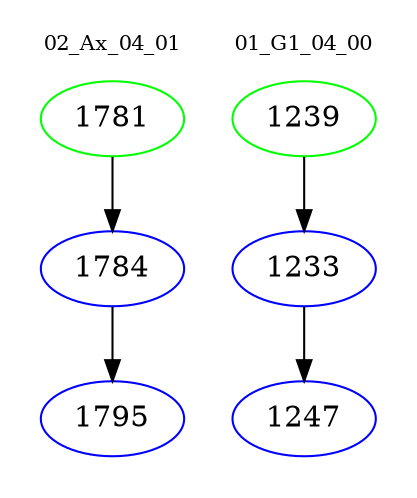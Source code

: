 digraph{
subgraph cluster_0 {
color = white
label = "02_Ax_04_01";
fontsize=10;
T0_1781 [label="1781", color="green"]
T0_1781 -> T0_1784 [color="black"]
T0_1784 [label="1784", color="blue"]
T0_1784 -> T0_1795 [color="black"]
T0_1795 [label="1795", color="blue"]
}
subgraph cluster_1 {
color = white
label = "01_G1_04_00";
fontsize=10;
T1_1239 [label="1239", color="green"]
T1_1239 -> T1_1233 [color="black"]
T1_1233 [label="1233", color="blue"]
T1_1233 -> T1_1247 [color="black"]
T1_1247 [label="1247", color="blue"]
}
}
